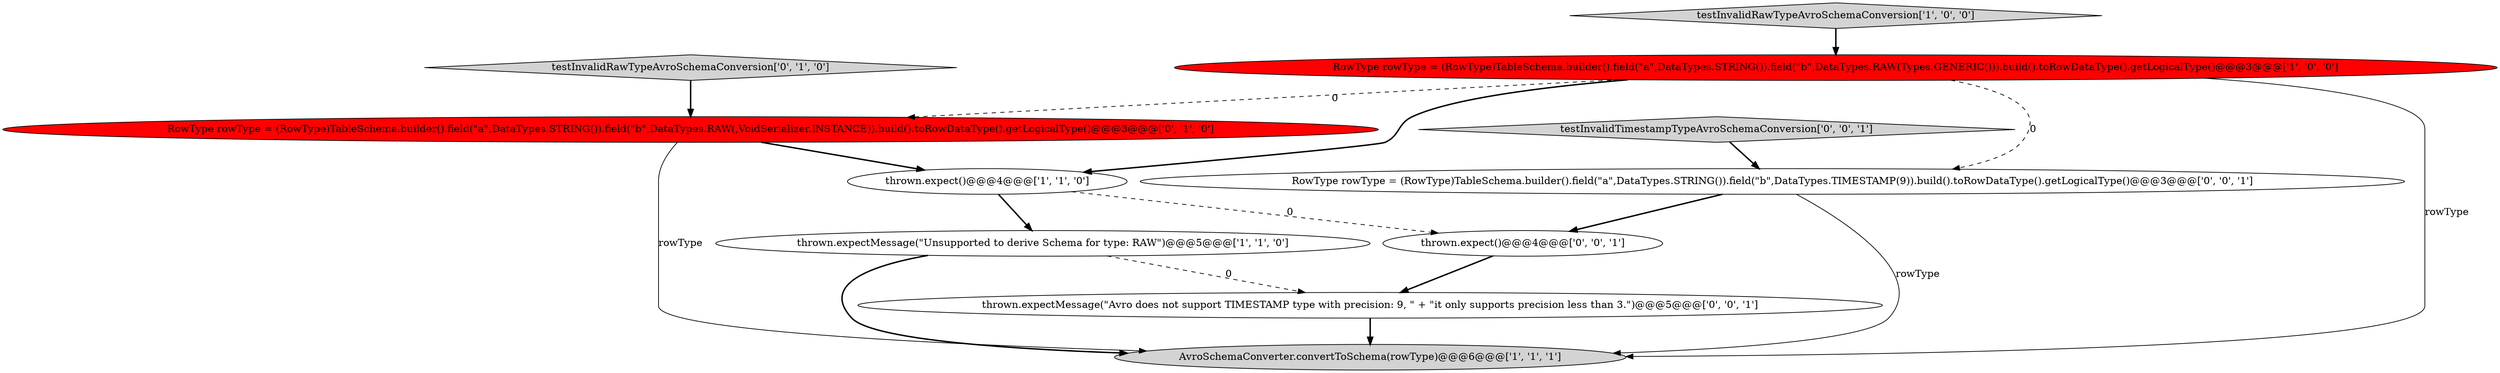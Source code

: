 digraph {
3 [style = filled, label = "thrown.expectMessage(\"Unsupported to derive Schema for type: RAW\")@@@5@@@['1', '1', '0']", fillcolor = white, shape = ellipse image = "AAA0AAABBB1BBB"];
10 [style = filled, label = "thrown.expectMessage(\"Avro does not support TIMESTAMP type with precision: 9, \" + \"it only supports precision less than 3.\")@@@5@@@['0', '0', '1']", fillcolor = white, shape = ellipse image = "AAA0AAABBB3BBB"];
6 [style = filled, label = "testInvalidRawTypeAvroSchemaConversion['0', '1', '0']", fillcolor = lightgray, shape = diamond image = "AAA0AAABBB2BBB"];
7 [style = filled, label = "thrown.expect()@@@4@@@['0', '0', '1']", fillcolor = white, shape = ellipse image = "AAA0AAABBB3BBB"];
2 [style = filled, label = "RowType rowType = (RowType)TableSchema.builder().field(\"a\",DataTypes.STRING()).field(\"b\",DataTypes.RAW(Types.GENERIC())).build().toRowDataType().getLogicalType()@@@3@@@['1', '0', '0']", fillcolor = red, shape = ellipse image = "AAA1AAABBB1BBB"];
4 [style = filled, label = "AvroSchemaConverter.convertToSchema(rowType)@@@6@@@['1', '1', '1']", fillcolor = lightgray, shape = ellipse image = "AAA0AAABBB1BBB"];
9 [style = filled, label = "testInvalidTimestampTypeAvroSchemaConversion['0', '0', '1']", fillcolor = lightgray, shape = diamond image = "AAA0AAABBB3BBB"];
8 [style = filled, label = "RowType rowType = (RowType)TableSchema.builder().field(\"a\",DataTypes.STRING()).field(\"b\",DataTypes.TIMESTAMP(9)).build().toRowDataType().getLogicalType()@@@3@@@['0', '0', '1']", fillcolor = white, shape = ellipse image = "AAA0AAABBB3BBB"];
5 [style = filled, label = "RowType rowType = (RowType)TableSchema.builder().field(\"a\",DataTypes.STRING()).field(\"b\",DataTypes.RAW(,VoidSerializer.INSTANCE)).build().toRowDataType().getLogicalType()@@@3@@@['0', '1', '0']", fillcolor = red, shape = ellipse image = "AAA1AAABBB2BBB"];
0 [style = filled, label = "thrown.expect()@@@4@@@['1', '1', '0']", fillcolor = white, shape = ellipse image = "AAA0AAABBB1BBB"];
1 [style = filled, label = "testInvalidRawTypeAvroSchemaConversion['1', '0', '0']", fillcolor = lightgray, shape = diamond image = "AAA0AAABBB1BBB"];
0->3 [style = bold, label=""];
2->4 [style = solid, label="rowType"];
6->5 [style = bold, label=""];
2->5 [style = dashed, label="0"];
1->2 [style = bold, label=""];
2->0 [style = bold, label=""];
3->10 [style = dashed, label="0"];
8->4 [style = solid, label="rowType"];
5->0 [style = bold, label=""];
0->7 [style = dashed, label="0"];
9->8 [style = bold, label=""];
5->4 [style = solid, label="rowType"];
7->10 [style = bold, label=""];
3->4 [style = bold, label=""];
2->8 [style = dashed, label="0"];
8->7 [style = bold, label=""];
10->4 [style = bold, label=""];
}
